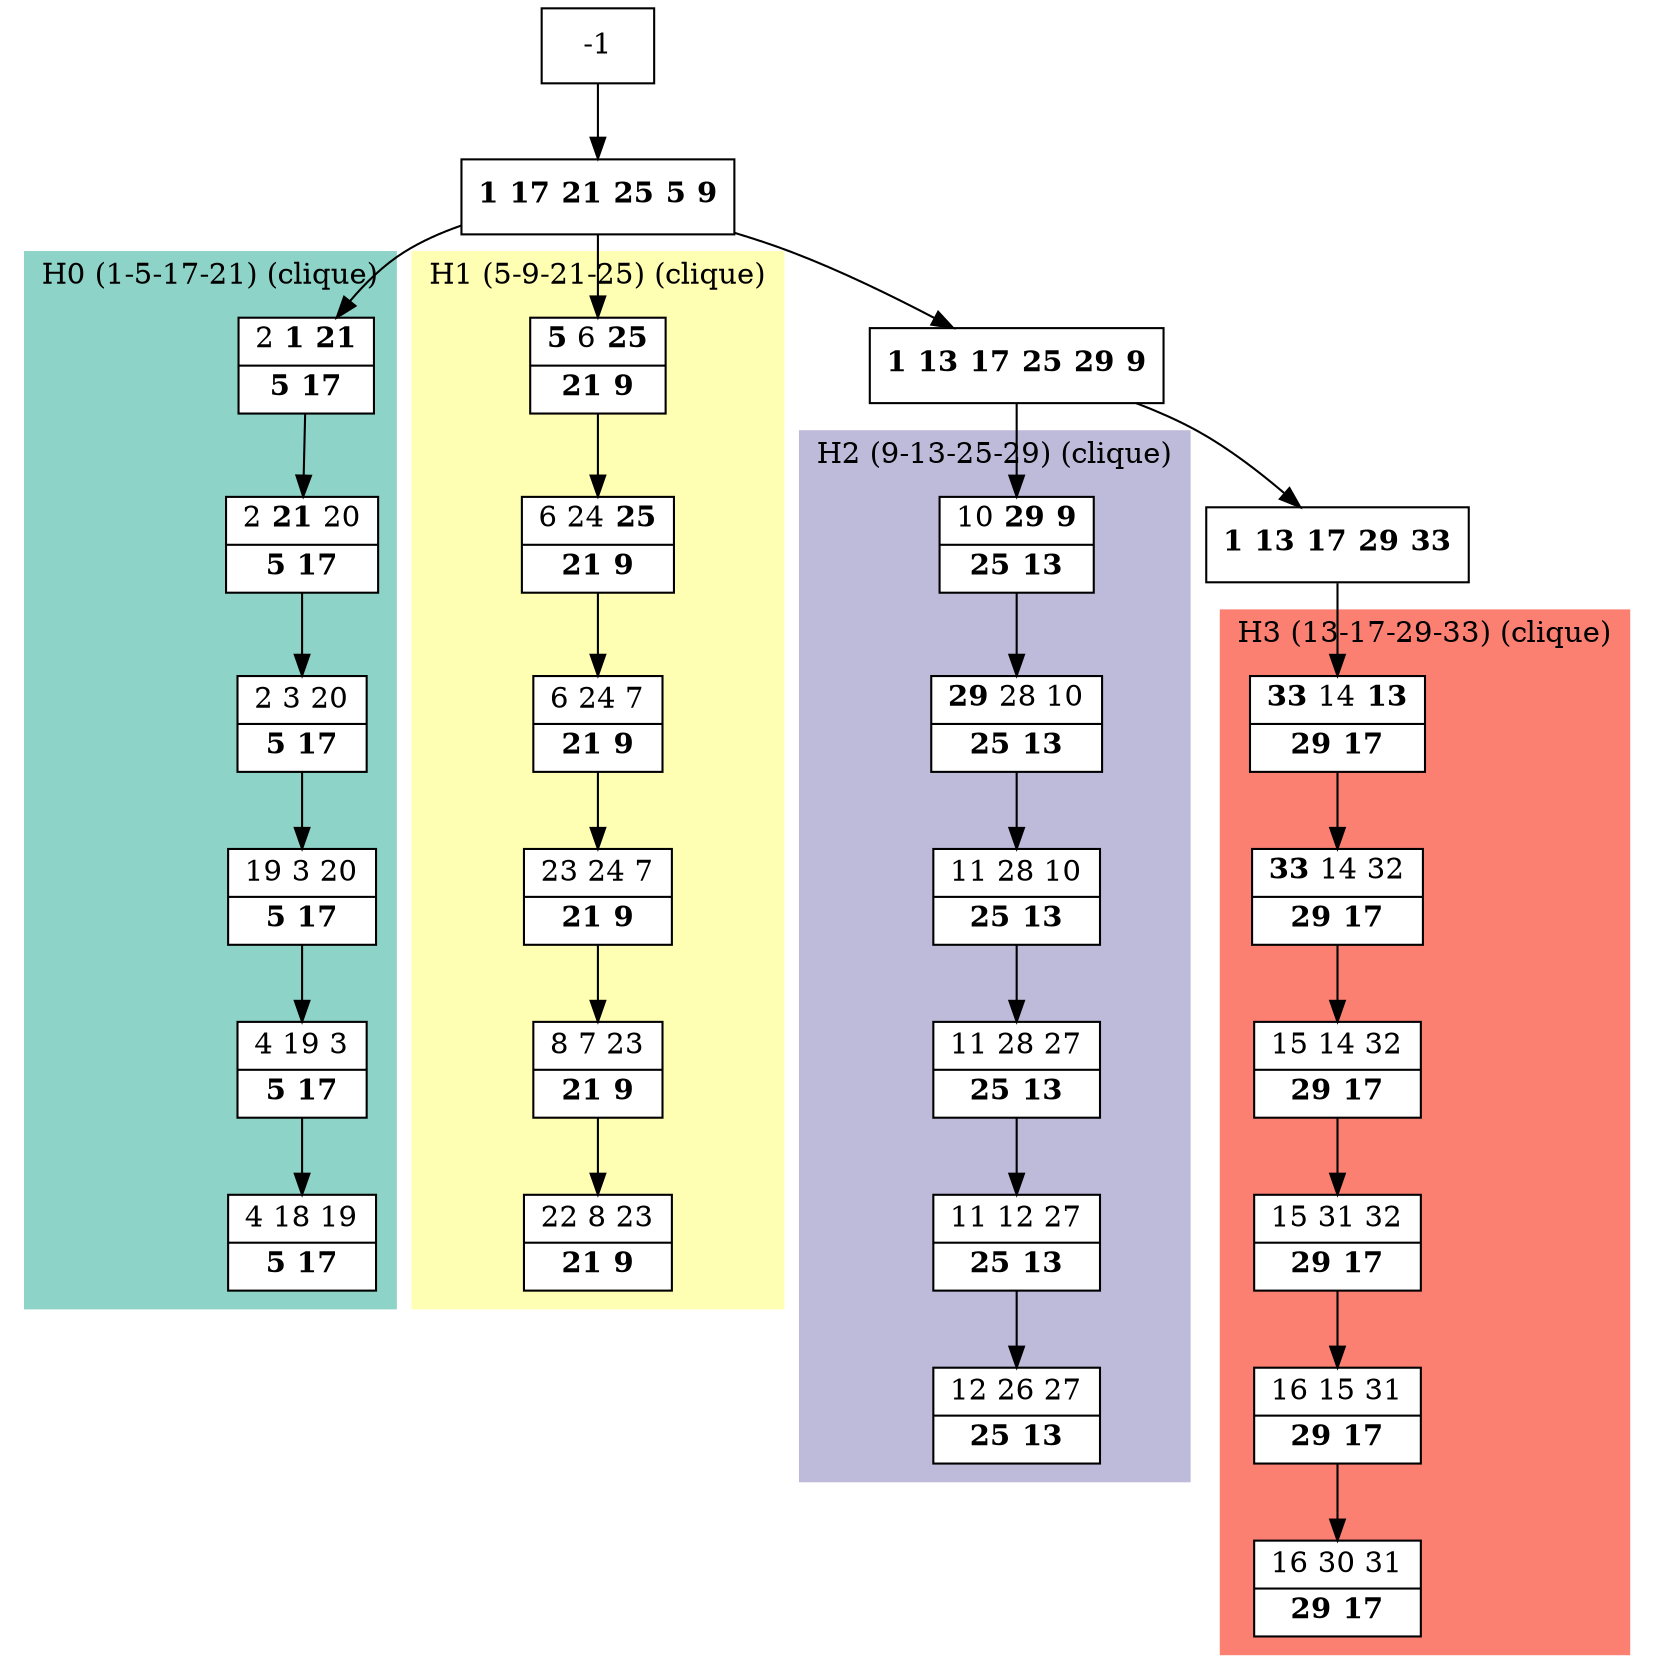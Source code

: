 digraph G {
    node [shape=box];
    subgraph cluster0 {
        node [style=filled,fillcolor=white];
        labeljust="l";
        style=filled;
        color="#8DD3C7";
        H0_0 -> H0_1 -> H0_2 -> H0_3 -> H0_4 -> H0_5;
        label="H0 (1-5-17-21) (clique)";
    }
    subgraph cluster1 {
        node [style=filled,fillcolor=white];
        labeljust="l";
        style=filled;
        color="#FFFFB3";
        H1_0 -> H1_1 -> H1_2 -> H1_3 -> H1_4 -> H1_5;
        label="H1 (5-9-21-25) (clique)";
    }
    subgraph cluster2 {
        node [style=filled,fillcolor=white];
        labeljust="l";
        style=filled;
        color="#BEBADA";
        H2_0 -> H2_1 -> H2_2 -> H2_3 -> H2_4 -> H2_5;
        label="H2 (9-13-25-29) (clique)";
    }
    subgraph cluster3 {
        node [style=filled,fillcolor=white];
        labeljust="l";
        style=filled;
        color="#FB8072";
        H3_0 -> H3_1 -> H3_2 -> H3_3 -> H3_4 -> H3_5;
        label="H3 (13-17-29-33) (clique)";
    }
     1 [shape=record,label= <{ <b>1</b> <b>17</b> <b>21</b> <b>25</b> <b>5</b> <b>9</b>}> ];
     -1  ->  1;
     14 [shape=record,label= <{ <b>1</b> <b>13</b> <b>17</b> <b>25</b> <b>29</b> <b>9</b>}> ];
     1  ->  14;
     21 [shape=record,label= <{ <b>1</b> <b>13</b> <b>17</b> <b>29</b> <b>33</b>}> ];
     14  ->  21;
     H3_0 [shape=record,label= <{ <b>33</b> 14 <b>13</b>|  <b>29</b> <b>17</b>}> ];
     21  ->  H3_0;
     H3_1 [shape=record,label= <{ <b>33</b> 14 32|  <b>29</b> <b>17</b>}> ];
     H3_2 [shape=record,label= <{ 15 14 32|  <b>29</b> <b>17</b>}> ];
     H3_3 [shape=record,label= <{ 15 31 32|  <b>29</b> <b>17</b>}> ];
     H3_4 [shape=record,label= <{ 16 15 31|  <b>29</b> <b>17</b>}> ];
     H3_5 [shape=record,label= <{ 16 30 31|  <b>29</b> <b>17</b>}> ];
     H2_0 [shape=record,label= <{ 10 <b>29</b> <b>9</b>|  <b>25</b> <b>13</b>}> ];
     14  ->  H2_0;
     H2_1 [shape=record,label= <{ <b>29</b> 28 10|  <b>25</b> <b>13</b>}> ];
     H2_2 [shape=record,label= <{ 11 28 10|  <b>25</b> <b>13</b>}> ];
     H2_3 [shape=record,label= <{ 11 28 27|  <b>25</b> <b>13</b>}> ];
     H2_4 [shape=record,label= <{ 11 12 27|  <b>25</b> <b>13</b>}> ];
     H2_5 [shape=record,label= <{ 12 26 27|  <b>25</b> <b>13</b>}> ];
     H0_0 [shape=record,label= <{ 2 <b>1</b> <b>21</b>|  <b>5</b> <b>17</b>}> ];
     1  ->  H0_0;
     H0_1 [shape=record,label= <{ 2 <b>21</b> 20|  <b>5</b> <b>17</b>}> ];
     H0_2 [shape=record,label= <{ 2 3 20|  <b>5</b> <b>17</b>}> ];
     H0_3 [shape=record,label= <{ 19 3 20|  <b>5</b> <b>17</b>}> ];
     H0_4 [shape=record,label= <{ 4 19 3|  <b>5</b> <b>17</b>}> ];
     H0_5 [shape=record,label= <{ 4 18 19|  <b>5</b> <b>17</b>}> ];
     H1_0 [shape=record,label= <{ <b>5</b> 6 <b>25</b>|  <b>21</b> <b>9</b>}> ];
     1  ->  H1_0;
     H1_1 [shape=record,label= <{ 6 24 <b>25</b>|  <b>21</b> <b>9</b>}> ];
     H1_2 [shape=record,label= <{ 6 24 7|  <b>21</b> <b>9</b>}> ];
     H1_3 [shape=record,label= <{ 23 24 7|  <b>21</b> <b>9</b>}> ];
     H1_4 [shape=record,label= <{ 8 7 23|  <b>21</b> <b>9</b>}> ];
     H1_5 [shape=record,label= <{ 22 8 23|  <b>21</b> <b>9</b>}> ];
}
